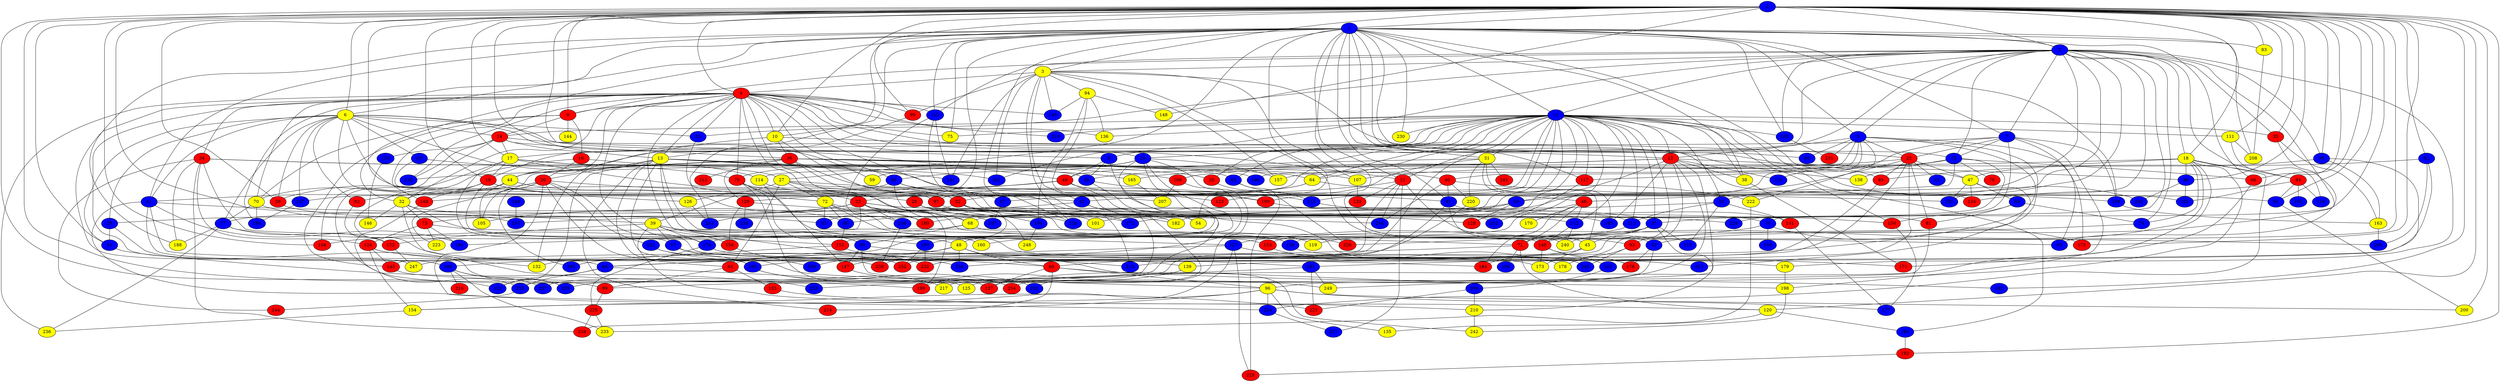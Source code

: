 graph {
0 [style = filled fillcolor = blue];
1 [style = filled fillcolor = blue];
2 [style = filled fillcolor = blue];
3 [style = filled fillcolor = yellow];
4 [style = filled fillcolor = red];
5 [style = filled fillcolor = blue];
6 [style = filled fillcolor = yellow];
7 [style = filled fillcolor = blue];
8 [style = filled fillcolor = blue];
9 [style = filled fillcolor = red];
10 [style = filled fillcolor = yellow];
11 [style = filled fillcolor = blue];
12 [style = filled fillcolor = red];
13 [style = filled fillcolor = yellow];
14 [style = filled fillcolor = red];
15 [style = filled fillcolor = blue];
16 [style = filled fillcolor = red];
17 [style = filled fillcolor = yellow];
18 [style = filled fillcolor = yellow];
19 [style = filled fillcolor = red];
20 [style = filled fillcolor = red];
21 [style = filled fillcolor = red];
22 [style = filled fillcolor = red];
23 [style = filled fillcolor = red];
24 [style = filled fillcolor = blue];
25 [style = filled fillcolor = blue];
26 [style = filled fillcolor = red];
27 [style = filled fillcolor = yellow];
28 [style = filled fillcolor = red];
29 [style = filled fillcolor = blue];
30 [style = filled fillcolor = blue];
31 [style = filled fillcolor = yellow];
32 [style = filled fillcolor = yellow];
33 [style = filled fillcolor = blue];
34 [style = filled fillcolor = red];
35 [style = filled fillcolor = red];
36 [style = filled fillcolor = red];
37 [style = filled fillcolor = blue];
38 [style = filled fillcolor = yellow];
39 [style = filled fillcolor = yellow];
40 [style = filled fillcolor = red];
41 [style = filled fillcolor = blue];
42 [style = filled fillcolor = blue];
43 [style = filled fillcolor = blue];
44 [style = filled fillcolor = yellow];
45 [style = filled fillcolor = yellow];
46 [style = filled fillcolor = red];
47 [style = filled fillcolor = yellow];
48 [style = filled fillcolor = yellow];
49 [style = filled fillcolor = red];
50 [style = filled fillcolor = blue];
51 [style = filled fillcolor = blue];
52 [style = filled fillcolor = red];
53 [style = filled fillcolor = blue];
54 [style = filled fillcolor = yellow];
55 [style = filled fillcolor = blue];
56 [style = filled fillcolor = blue];
57 [style = filled fillcolor = blue];
58 [style = filled fillcolor = red];
59 [style = filled fillcolor = yellow];
60 [style = filled fillcolor = red];
61 [style = filled fillcolor = blue];
62 [style = filled fillcolor = red];
63 [style = filled fillcolor = red];
64 [style = filled fillcolor = yellow];
65 [style = filled fillcolor = blue];
66 [style = filled fillcolor = red];
67 [style = filled fillcolor = blue];
68 [style = filled fillcolor = yellow];
69 [style = filled fillcolor = blue];
70 [style = filled fillcolor = yellow];
71 [style = filled fillcolor = red];
72 [style = filled fillcolor = yellow];
73 [style = filled fillcolor = red];
74 [style = filled fillcolor = blue];
75 [style = filled fillcolor = yellow];
76 [style = filled fillcolor = blue];
77 [style = filled fillcolor = blue];
78 [style = filled fillcolor = red];
79 [style = filled fillcolor = red];
80 [style = filled fillcolor = blue];
81 [style = filled fillcolor = red];
82 [style = filled fillcolor = blue];
83 [style = filled fillcolor = yellow];
84 [style = filled fillcolor = red];
85 [style = filled fillcolor = red];
86 [style = filled fillcolor = blue];
87 [style = filled fillcolor = blue];
88 [style = filled fillcolor = blue];
89 [style = filled fillcolor = red];
90 [style = filled fillcolor = blue];
91 [style = filled fillcolor = blue];
92 [style = filled fillcolor = blue];
93 [style = filled fillcolor = red];
94 [style = filled fillcolor = yellow];
95 [style = filled fillcolor = blue];
96 [style = filled fillcolor = yellow];
97 [style = filled fillcolor = red];
98 [style = filled fillcolor = blue];
99 [style = filled fillcolor = red];
100 [style = filled fillcolor = blue];
101 [style = filled fillcolor = yellow];
102 [style = filled fillcolor = blue];
103 [style = filled fillcolor = red];
104 [style = filled fillcolor = red];
105 [style = filled fillcolor = yellow];
106 [style = filled fillcolor = blue];
107 [style = filled fillcolor = yellow];
108 [style = filled fillcolor = red];
109 [style = filled fillcolor = blue];
110 [style = filled fillcolor = blue];
111 [style = filled fillcolor = yellow];
112 [style = filled fillcolor = blue];
113 [style = filled fillcolor = blue];
114 [style = filled fillcolor = yellow];
115 [style = filled fillcolor = blue];
116 [style = filled fillcolor = blue];
117 [style = filled fillcolor = red];
118 [style = filled fillcolor = blue];
119 [style = filled fillcolor = yellow];
120 [style = filled fillcolor = yellow];
121 [style = filled fillcolor = blue];
122 [style = filled fillcolor = blue];
123 [style = filled fillcolor = red];
124 [style = filled fillcolor = red];
125 [style = filled fillcolor = yellow];
126 [style = filled fillcolor = yellow];
127 [style = filled fillcolor = blue];
128 [style = filled fillcolor = red];
129 [style = filled fillcolor = red];
130 [style = filled fillcolor = blue];
131 [style = filled fillcolor = blue];
132 [style = filled fillcolor = yellow];
133 [style = filled fillcolor = red];
134 [style = filled fillcolor = red];
135 [style = filled fillcolor = yellow];
136 [style = filled fillcolor = yellow];
137 [style = filled fillcolor = red];
138 [style = filled fillcolor = yellow];
139 [style = filled fillcolor = yellow];
140 [style = filled fillcolor = red];
141 [style = filled fillcolor = red];
142 [style = filled fillcolor = blue];
143 [style = filled fillcolor = red];
144 [style = filled fillcolor = yellow];
145 [style = filled fillcolor = blue];
146 [style = filled fillcolor = yellow];
147 [style = filled fillcolor = red];
148 [style = filled fillcolor = yellow];
149 [style = filled fillcolor = red];
150 [style = filled fillcolor = red];
151 [style = filled fillcolor = red];
152 [style = filled fillcolor = red];
153 [style = filled fillcolor = red];
154 [style = filled fillcolor = yellow];
155 [style = filled fillcolor = blue];
156 [style = filled fillcolor = red];
157 [style = filled fillcolor = yellow];
158 [style = filled fillcolor = blue];
159 [style = filled fillcolor = blue];
160 [style = filled fillcolor = yellow];
161 [style = filled fillcolor = blue];
162 [style = filled fillcolor = blue];
163 [style = filled fillcolor = yellow];
164 [style = filled fillcolor = blue];
165 [style = filled fillcolor = yellow];
166 [style = filled fillcolor = blue];
167 [style = filled fillcolor = blue];
168 [style = filled fillcolor = blue];
169 [style = filled fillcolor = blue];
170 [style = filled fillcolor = yellow];
171 [style = filled fillcolor = red];
172 [style = filled fillcolor = blue];
173 [style = filled fillcolor = yellow];
174 [style = filled fillcolor = blue];
175 [style = filled fillcolor = red];
176 [style = filled fillcolor = red];
177 [style = filled fillcolor = blue];
178 [style = filled fillcolor = yellow];
179 [style = filled fillcolor = yellow];
180 [style = filled fillcolor = red];
181 [style = filled fillcolor = red];
182 [style = filled fillcolor = yellow];
183 [style = filled fillcolor = blue];
184 [style = filled fillcolor = red];
185 [style = filled fillcolor = blue];
186 [style = filled fillcolor = blue];
187 [style = filled fillcolor = blue];
188 [style = filled fillcolor = yellow];
189 [style = filled fillcolor = blue];
190 [style = filled fillcolor = red];
191 [style = filled fillcolor = blue];
192 [style = filled fillcolor = red];
193 [style = filled fillcolor = blue];
194 [style = filled fillcolor = blue];
195 [style = filled fillcolor = blue];
196 [style = filled fillcolor = blue];
197 [style = filled fillcolor = blue];
198 [style = filled fillcolor = yellow];
199 [style = filled fillcolor = red];
200 [style = filled fillcolor = yellow];
201 [style = filled fillcolor = blue];
202 [style = filled fillcolor = blue];
203 [style = filled fillcolor = blue];
204 [style = filled fillcolor = blue];
205 [style = filled fillcolor = blue];
206 [style = filled fillcolor = blue];
207 [style = filled fillcolor = yellow];
208 [style = filled fillcolor = yellow];
209 [style = filled fillcolor = blue];
210 [style = filled fillcolor = yellow];
211 [style = filled fillcolor = blue];
212 [style = filled fillcolor = red];
213 [style = filled fillcolor = blue];
214 [style = filled fillcolor = red];
215 [style = filled fillcolor = blue];
216 [style = filled fillcolor = red];
217 [style = filled fillcolor = yellow];
218 [style = filled fillcolor = blue];
219 [style = filled fillcolor = blue];
220 [style = filled fillcolor = yellow];
221 [style = filled fillcolor = red];
222 [style = filled fillcolor = yellow];
223 [style = filled fillcolor = yellow];
224 [style = filled fillcolor = blue];
225 [style = filled fillcolor = red];
226 [style = filled fillcolor = red];
227 [style = filled fillcolor = blue];
228 [style = filled fillcolor = red];
229 [style = filled fillcolor = blue];
230 [style = filled fillcolor = yellow];
231 [style = filled fillcolor = red];
232 [style = filled fillcolor = red];
233 [style = filled fillcolor = yellow];
234 [style = filled fillcolor = blue];
235 [style = filled fillcolor = blue];
236 [style = filled fillcolor = yellow];
237 [style = filled fillcolor = blue];
238 [style = filled fillcolor = red];
239 [style = filled fillcolor = red];
240 [style = filled fillcolor = yellow];
241 [style = filled fillcolor = blue];
242 [style = filled fillcolor = yellow];
243 [style = filled fillcolor = blue];
244 [style = filled fillcolor = red];
245 [style = filled fillcolor = blue];
246 [style = filled fillcolor = blue];
247 [style = filled fillcolor = yellow];
248 [style = filled fillcolor = yellow];
249 [style = filled fillcolor = yellow];
250 [style = filled fillcolor = blue];
251 [style = filled fillcolor = blue];
252 [style = filled fillcolor = red];
253 [style = filled fillcolor = blue];
254 [style = filled fillcolor = red];
0 -- 4;
0 -- 3;
0 -- 2;
0 -- 1;
0 -- 6;
0 -- 8;
0 -- 9;
0 -- 10;
0 -- 13;
0 -- 17;
0 -- 18;
0 -- 19;
0 -- 30;
0 -- 35;
0 -- 51;
0 -- 58;
0 -- 66;
0 -- 76;
0 -- 82;
0 -- 83;
0 -- 87;
0 -- 89;
0 -- 91;
0 -- 98;
0 -- 99;
0 -- 104;
0 -- 111;
0 -- 120;
0 -- 122;
0 -- 142;
0 -- 148;
0 -- 159;
0 -- 175;
0 -- 192;
0 -- 200;
0 -- 203;
0 -- 207;
1 -- 2;
1 -- 5;
1 -- 6;
1 -- 7;
1 -- 10;
1 -- 11;
1 -- 13;
1 -- 21;
1 -- 27;
1 -- 31;
1 -- 32;
1 -- 38;
1 -- 39;
1 -- 41;
1 -- 45;
1 -- 47;
1 -- 54;
1 -- 61;
1 -- 66;
1 -- 70;
1 -- 75;
1 -- 83;
1 -- 85;
1 -- 86;
1 -- 109;
1 -- 110;
1 -- 162;
1 -- 172;
1 -- 188;
1 -- 203;
1 -- 208;
1 -- 230;
2 -- 3;
2 -- 5;
2 -- 7;
2 -- 8;
2 -- 9;
2 -- 11;
2 -- 15;
2 -- 18;
2 -- 21;
2 -- 30;
2 -- 33;
2 -- 35;
2 -- 37;
2 -- 53;
2 -- 55;
2 -- 64;
2 -- 74;
2 -- 84;
2 -- 102;
2 -- 110;
2 -- 149;
2 -- 162;
2 -- 179;
2 -- 190;
3 -- 4;
3 -- 15;
3 -- 42;
3 -- 94;
3 -- 99;
3 -- 107;
3 -- 131;
3 -- 145;
3 -- 157;
3 -- 201;
3 -- 218;
3 -- 240;
4 -- 9;
4 -- 10;
4 -- 12;
4 -- 13;
4 -- 24;
4 -- 32;
4 -- 33;
4 -- 34;
4 -- 44;
4 -- 46;
4 -- 52;
4 -- 60;
4 -- 68;
4 -- 75;
4 -- 79;
4 -- 95;
4 -- 99;
4 -- 110;
4 -- 136;
4 -- 138;
4 -- 145;
4 -- 149;
4 -- 174;
4 -- 186;
4 -- 194;
4 -- 219;
4 -- 235;
4 -- 236;
4 -- 247;
5 -- 12;
5 -- 22;
5 -- 40;
5 -- 86;
5 -- 153;
5 -- 175;
5 -- 180;
5 -- 196;
5 -- 213;
5 -- 222;
5 -- 231;
6 -- 14;
6 -- 21;
6 -- 29;
6 -- 33;
6 -- 41;
6 -- 49;
6 -- 51;
6 -- 58;
6 -- 62;
6 -- 65;
6 -- 77;
6 -- 97;
6 -- 102;
6 -- 114;
6 -- 167;
7 -- 15;
7 -- 17;
7 -- 22;
7 -- 92;
7 -- 109;
7 -- 198;
7 -- 211;
7 -- 229;
8 -- 49;
8 -- 56;
8 -- 245;
9 -- 14;
9 -- 16;
9 -- 70;
9 -- 143;
9 -- 144;
10 -- 22;
10 -- 36;
10 -- 67;
10 -- 132;
11 -- 12;
11 -- 14;
11 -- 19;
11 -- 20;
11 -- 23;
11 -- 24;
11 -- 31;
11 -- 35;
11 -- 37;
11 -- 38;
11 -- 43;
11 -- 44;
11 -- 52;
11 -- 55;
11 -- 60;
11 -- 64;
11 -- 75;
11 -- 101;
11 -- 111;
11 -- 112;
11 -- 113;
11 -- 117;
11 -- 118;
11 -- 128;
11 -- 132;
11 -- 136;
11 -- 150;
11 -- 162;
11 -- 166;
11 -- 174;
11 -- 201;
11 -- 219;
11 -- 230;
11 -- 241;
11 -- 243;
12 -- 38;
12 -- 50;
12 -- 96;
12 -- 98;
12 -- 114;
12 -- 137;
12 -- 169;
12 -- 184;
12 -- 211;
12 -- 235;
13 -- 20;
13 -- 26;
13 -- 91;
13 -- 122;
13 -- 127;
13 -- 131;
13 -- 173;
13 -- 195;
13 -- 198;
13 -- 201;
13 -- 214;
14 -- 17;
14 -- 36;
14 -- 59;
14 -- 104;
14 -- 117;
14 -- 130;
14 -- 235;
15 -- 46;
15 -- 66;
15 -- 68;
15 -- 78;
15 -- 108;
15 -- 117;
15 -- 138;
15 -- 157;
16 -- 26;
16 -- 108;
16 -- 252;
17 -- 19;
17 -- 27;
17 -- 56;
17 -- 57;
17 -- 97;
17 -- 137;
18 -- 56;
18 -- 74;
18 -- 84;
18 -- 85;
18 -- 98;
18 -- 224;
18 -- 240;
18 -- 249;
18 -- 254;
19 -- 23;
19 -- 32;
19 -- 126;
19 -- 149;
19 -- 151;
20 -- 226;
21 -- 42;
21 -- 53;
21 -- 133;
21 -- 143;
21 -- 227;
21 -- 246;
22 -- 25;
22 -- 47;
22 -- 50;
22 -- 81;
22 -- 85;
22 -- 161;
22 -- 165;
22 -- 232;
23 -- 29;
23 -- 37;
23 -- 68;
23 -- 71;
23 -- 100;
23 -- 105;
23 -- 113;
23 -- 180;
23 -- 199;
23 -- 206;
24 -- 59;
24 -- 79;
24 -- 95;
24 -- 157;
24 -- 160;
24 -- 193;
24 -- 237;
24 -- 251;
26 -- 28;
26 -- 41;
26 -- 58;
26 -- 63;
26 -- 105;
26 -- 121;
26 -- 176;
26 -- 183;
26 -- 224;
27 -- 52;
27 -- 63;
27 -- 72;
27 -- 118;
27 -- 126;
27 -- 150;
28 -- 164;
28 -- 172;
28 -- 229;
28 -- 246;
29 -- 51;
29 -- 205;
30 -- 47;
30 -- 139;
30 -- 163;
31 -- 45;
31 -- 49;
31 -- 123;
31 -- 169;
31 -- 181;
31 -- 220;
32 -- 39;
32 -- 48;
32 -- 73;
32 -- 146;
32 -- 249;
33 -- 72;
34 -- 107;
34 -- 124;
34 -- 140;
34 -- 165;
34 -- 188;
34 -- 239;
34 -- 244;
35 -- 92;
35 -- 163;
36 -- 40;
36 -- 42;
36 -- 43;
36 -- 44;
36 -- 64;
36 -- 81;
36 -- 129;
36 -- 196;
36 -- 212;
36 -- 223;
37 -- 45;
37 -- 48;
37 -- 71;
37 -- 115;
37 -- 140;
37 -- 210;
37 -- 226;
38 -- 171;
39 -- 57;
39 -- 90;
39 -- 152;
39 -- 156;
39 -- 160;
39 -- 174;
39 -- 193;
39 -- 210;
40 -- 61;
40 -- 109;
40 -- 220;
40 -- 246;
41 -- 88;
41 -- 100;
41 -- 128;
41 -- 221;
41 -- 238;
42 -- 87;
42 -- 155;
42 -- 217;
43 -- 118;
43 -- 228;
44 -- 70;
44 -- 105;
44 -- 180;
45 -- 63;
45 -- 173;
45 -- 238;
46 -- 71;
46 -- 112;
46 -- 170;
46 -- 172;
46 -- 184;
47 -- 69;
47 -- 102;
47 -- 134;
47 -- 247;
48 -- 60;
48 -- 186;
48 -- 189;
48 -- 234;
48 -- 242;
49 -- 54;
49 -- 61;
49 -- 62;
49 -- 129;
50 -- 77;
50 -- 80;
50 -- 128;
50 -- 197;
51 -- 253;
52 -- 54;
52 -- 73;
52 -- 76;
52 -- 88;
52 -- 112;
52 -- 226;
53 -- 125;
53 -- 176;
55 -- 113;
55 -- 115;
55 -- 141;
55 -- 182;
56 -- 151;
56 -- 190;
57 -- 161;
57 -- 195;
58 -- 80;
60 -- 96;
60 -- 137;
60 -- 142;
60 -- 239;
61 -- 93;
61 -- 141;
61 -- 205;
62 -- 152;
63 -- 89;
63 -- 103;
64 -- 67;
64 -- 97;
64 -- 222;
65 -- 79;
65 -- 134;
66 -- 171;
67 -- 187;
68 -- 90;
68 -- 92;
68 -- 104;
69 -- 74;
69 -- 81;
69 -- 150;
70 -- 77;
70 -- 194;
70 -- 197;
71 -- 88;
71 -- 106;
71 -- 120;
72 -- 80;
72 -- 87;
72 -- 101;
72 -- 119;
72 -- 209;
73 -- 100;
73 -- 124;
73 -- 159;
73 -- 223;
74 -- 93;
76 -- 127;
76 -- 158;
76 -- 175;
77 -- 152;
77 -- 153;
77 -- 188;
77 -- 236;
79 -- 90;
79 -- 123;
79 -- 159;
79 -- 254;
80 -- 151;
81 -- 89;
82 -- 107;
82 -- 209;
82 -- 215;
83 -- 208;
84 -- 91;
84 -- 116;
84 -- 134;
84 -- 191;
85 -- 252;
88 -- 122;
88 -- 125;
88 -- 155;
89 -- 225;
90 -- 96;
90 -- 147;
90 -- 213;
91 -- 200;
93 -- 178;
93 -- 245;
94 -- 136;
94 -- 145;
94 -- 148;
94 -- 164;
94 -- 182;
95 -- 167;
95 -- 190;
95 -- 218;
95 -- 248;
96 -- 135;
96 -- 154;
96 -- 177;
96 -- 200;
96 -- 214;
96 -- 224;
97 -- 182;
98 -- 203;
98 -- 243;
99 -- 241;
103 -- 120;
107 -- 133;
108 -- 147;
108 -- 207;
109 -- 163;
110 -- 131;
110 -- 206;
110 -- 215;
111 -- 116;
111 -- 208;
112 -- 140;
112 -- 240;
113 -- 119;
114 -- 147;
114 -- 187;
117 -- 202;
118 -- 169;
120 -- 135;
120 -- 166;
121 -- 232;
121 -- 234;
124 -- 132;
124 -- 139;
124 -- 143;
124 -- 154;
126 -- 241;
127 -- 154;
127 -- 171;
127 -- 195;
127 -- 228;
129 -- 156;
129 -- 218;
129 -- 250;
130 -- 146;
139 -- 199;
140 -- 173;
140 -- 176;
140 -- 185;
141 -- 177;
143 -- 199;
147 -- 251;
149 -- 155;
150 -- 177;
151 -- 183;
151 -- 215;
152 -- 247;
153 -- 178;
154 -- 236;
155 -- 244;
156 -- 189;
159 -- 179;
161 -- 221;
161 -- 249;
161 -- 253;
162 -- 231;
163 -- 209;
164 -- 248;
165 -- 207;
166 -- 192;
167 -- 194;
168 -- 197;
174 -- 184;
174 -- 225;
179 -- 198;
185 -- 204;
186 -- 205;
186 -- 216;
186 -- 233;
186 -- 237;
190 -- 202;
192 -- 228;
193 -- 232;
193 -- 252;
195 -- 217;
195 -- 254;
198 -- 242;
204 -- 210;
204 -- 221;
206 -- 238;
210 -- 242;
220 -- 234;
222 -- 233;
224 -- 227;
225 -- 233;
225 -- 239;
}
